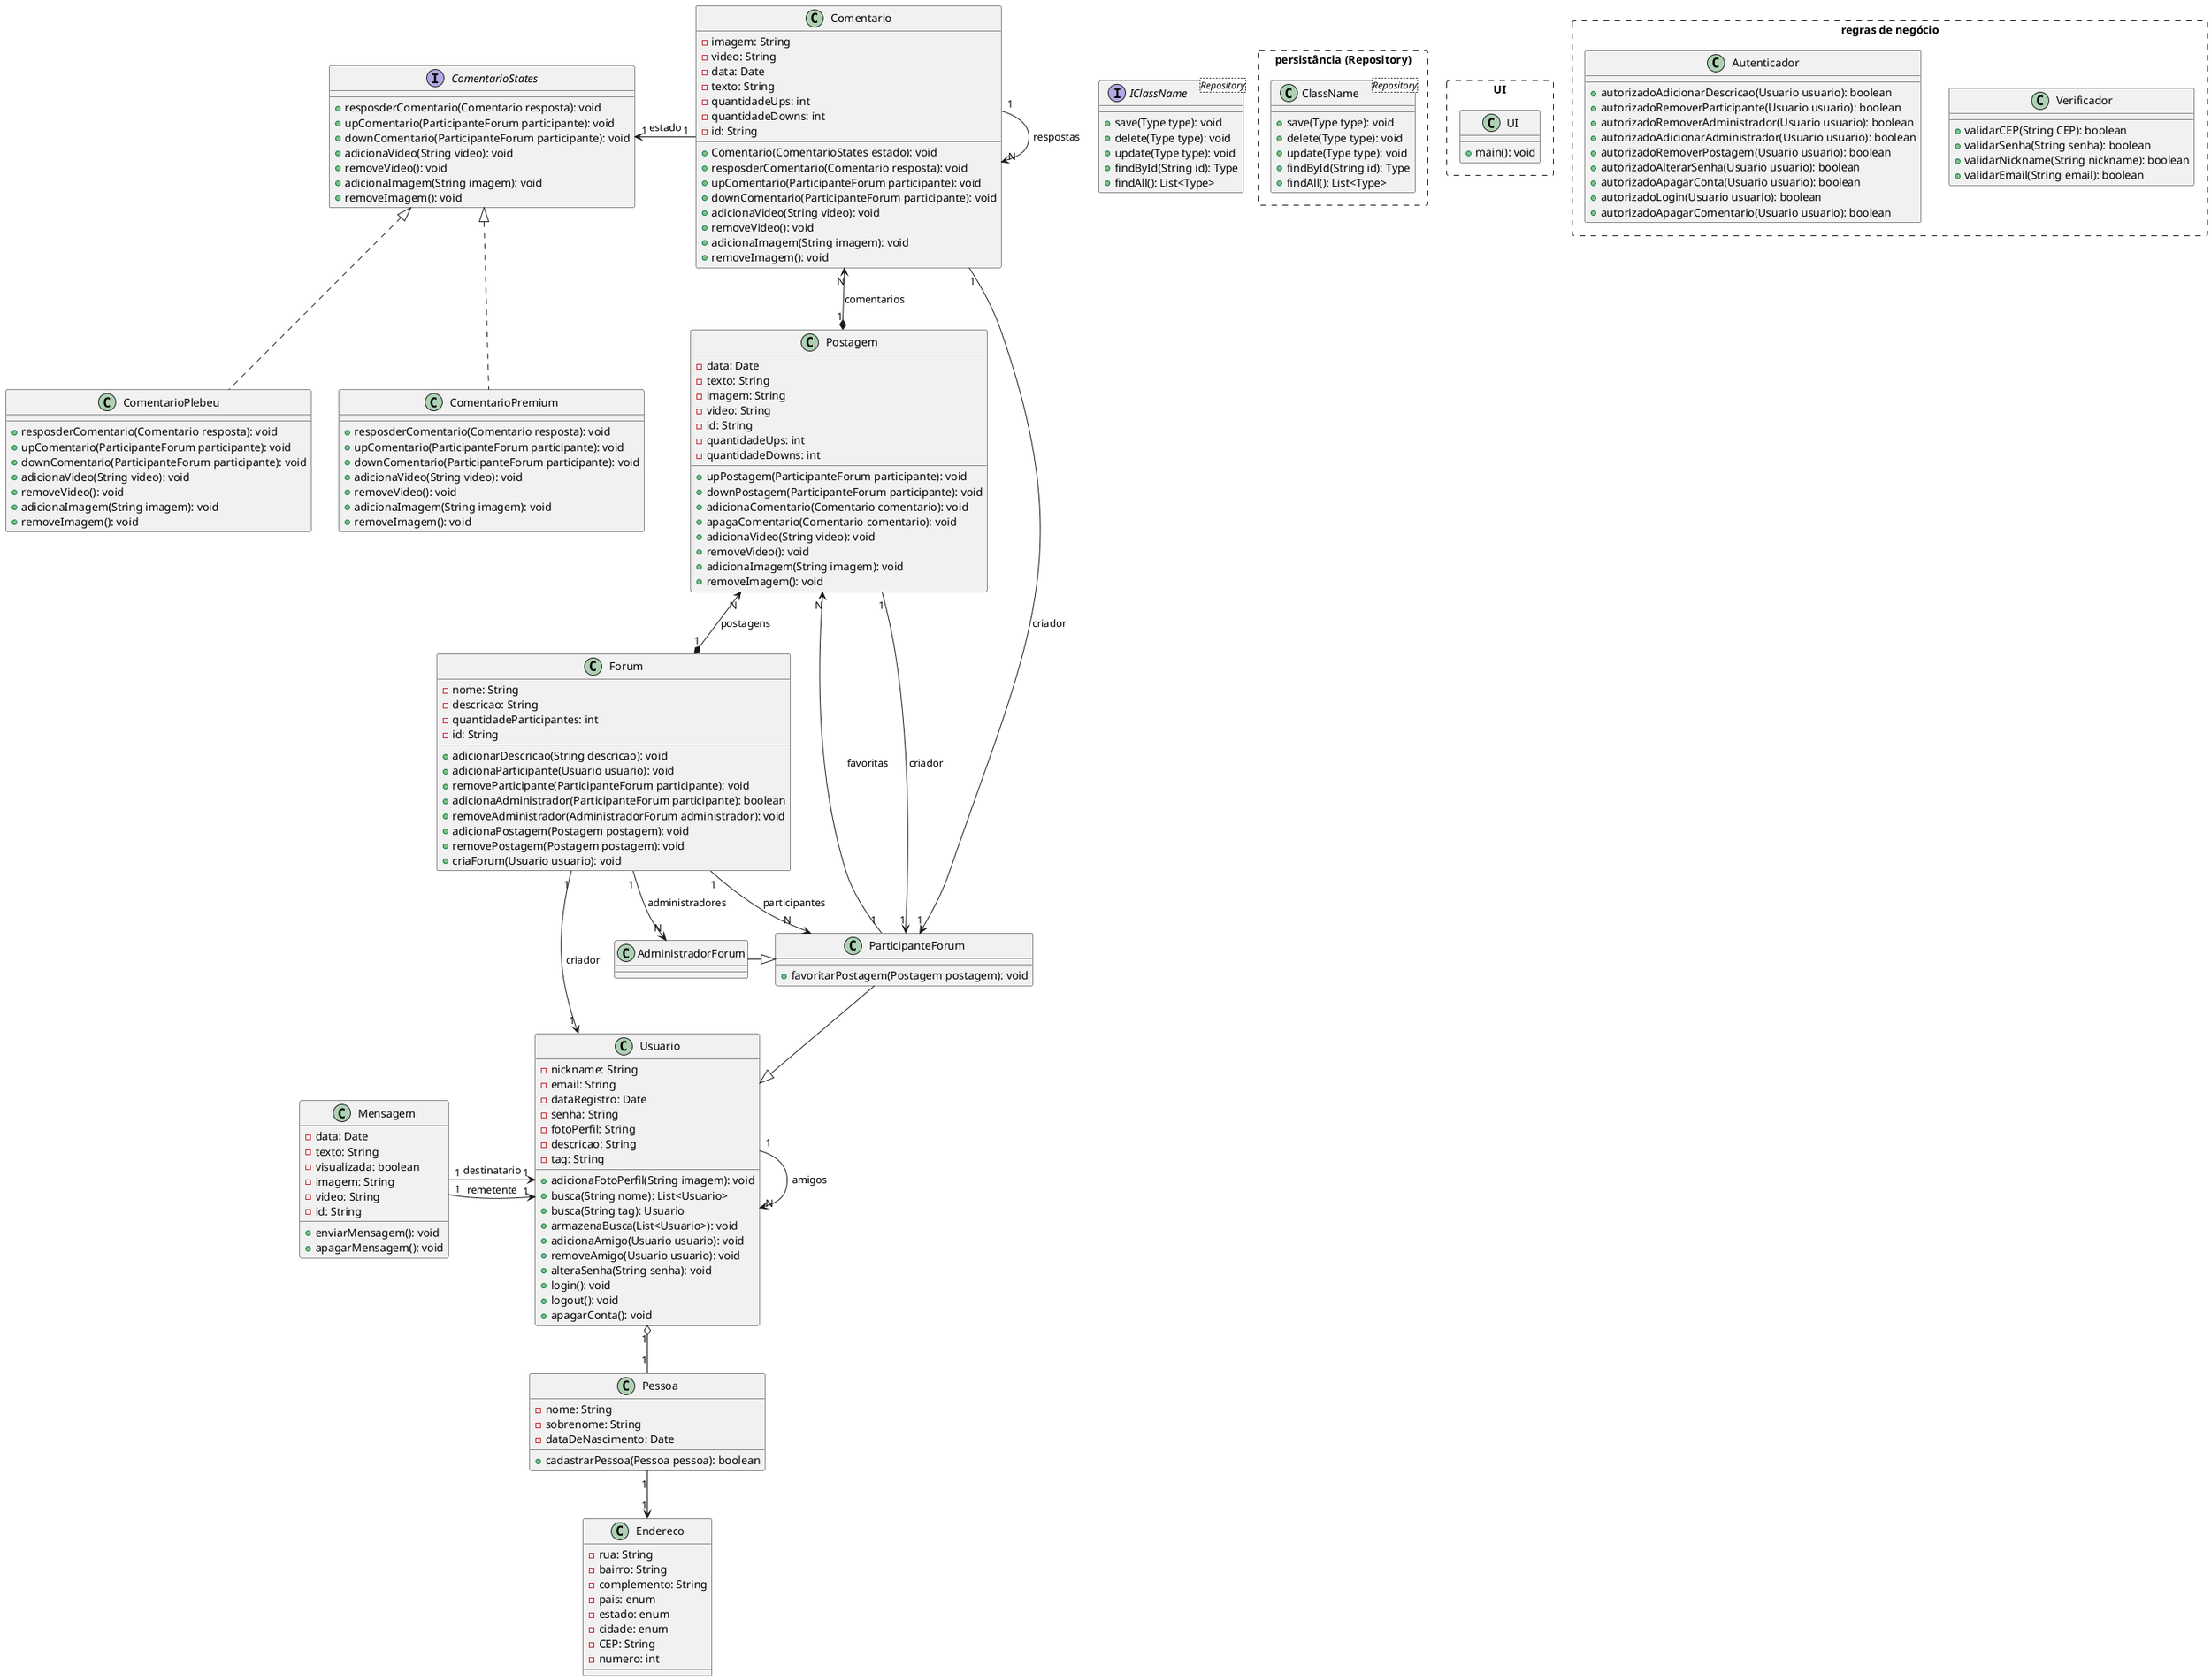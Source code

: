 @startuml diagrama

rectangle "persistância (Repository)" #line.dashed {
    class ClassName<Repository> {
+save(Type type): void
+delete(Type type): void
+update(Type type): void
+findById(String id): Type
+findAll(): List<Type>
    }
}

interface IClassName<Repository> {
+save(Type type): void
+delete(Type type): void
+update(Type type): void
+findById(String id): Type
+findAll(): List<Type>
}

rectangle "UI" #line.dashed {
class "UI" {
+main(): void
}
}


class Endereco {
-rua: String
-bairro: String
-complemento: String
-pais: enum
-estado: enum
-cidade: enum
-CEP: String
-numero: int
}

class Pessoa {
-nome: String
-sobrenome: String
-dataDeNascimento: Date
+cadastrarPessoa(Pessoa pessoa): boolean
}

class Usuario {
-nickname: String
-email: String
-dataRegistro: Date
-senha: String
-fotoPerfil: String
-descricao: String
-tag: String
+adicionaFotoPerfil(String imagem): void
+busca(String nome): List<Usuario>
+busca(String tag): Usuario
+armazenaBusca(List<Usuario>): void
+adicionaAmigo(Usuario usuario): void
+removeAmigo(Usuario usuario): void
+alteraSenha(String senha): void
+login(): void
+logout(): void
+apagarConta(): void
}

class Mensagem {
-data: Date
-texto: String
-visualizada: boolean
-imagem: String
-video: String
-id: String
+enviarMensagem(): void
+apagarMensagem(): void
}

class Forum {
-nome: String
-descricao: String
-quantidadeParticipantes: int
-id: String
+adicionarDescricao(String descricao): void
+adicionaParticipante(Usuario usuario): void
+removeParticipante(ParticipanteForum participante): void
+adicionaAdministrador(ParticipanteForum participante): boolean
+removeAdministrador(AdministradorForum administrador): void
+adicionaPostagem(Postagem postagem): void
+removePostagem(Postagem postagem): void
+criaForum(Usuario usuario): void
}

rectangle "regras de negócio" #line.dashed {
    class Verificador {
+validarCEP(String CEP): boolean
+validarSenha(String senha): boolean
+validarNickname(String nickname): boolean
+validarEmail(String email): boolean
}

class Autenticador {
+autorizadoAdicionarDescricao(Usuario usuario): boolean
+autorizadoRemoverParticipante(Usuario usuario): boolean
+autorizadoRemoverAdministrador(Usuario usuario): boolean
+autorizadoAdicionarAdministrador(Usuario usuario): boolean
+autorizadoRemoverPostagem(Usuario usuario): boolean
+autorizadoAlterarSenha(Usuario usuario): boolean
+autorizadoApagarConta(Usuario usuario): boolean
+autorizadoLogin(Usuario usuario): boolean
+autorizadoApagarComentario(Usuario usuario): boolean
}
}

class AdministradorForum {
}

class ParticipanteForum {
+favoritarPostagem(Postagem postagem): void
}

class Comentario{
-imagem: String
-video: String
-data: Date
-texto: String
-quantidadeUps: int
-quantidadeDowns: int
-id: String
+Comentario(ComentarioStates estado): void
+resposderComentario(Comentario resposta): void
+upComentario(ParticipanteForum participante): void
+downComentario(ParticipanteForum participante): void
+adicionaVideo(String video): void
+removeVideo(): void
+adicionaImagem(String imagem): void
+removeImagem(): void
}

class ComentarioPlebeu implements ComentarioStates {
+resposderComentario(Comentario resposta): void
+upComentario(ParticipanteForum participante): void
+downComentario(ParticipanteForum participante): void
+adicionaVideo(String video): void
+removeVideo(): void
+adicionaImagem(String imagem): void
+removeImagem(): void
}

interface ComentarioStates {
+resposderComentario(Comentario resposta): void
+upComentario(ParticipanteForum participante): void
+downComentario(ParticipanteForum participante): void
+adicionaVideo(String video): void
+removeVideo(): void
+adicionaImagem(String imagem): void
+removeImagem(): void
}

class ComentarioPremium implements ComentarioStates {
+resposderComentario(Comentario resposta): void
+upComentario(ParticipanteForum participante): void
+downComentario(ParticipanteForum participante): void
+adicionaVideo(String video): void
+removeVideo(): void
+adicionaImagem(String imagem): void
+removeImagem(): void
}

class Postagem {
-data: Date
-texto: String
-imagem: String
-video: String
-id: String
-quantidadeUps: int
-quantidadeDowns: int
+upPostagem(ParticipanteForum participante): void
+downPostagem(ParticipanteForum participante): void
+adicionaComentario(Comentario comentario): void
+apagaComentario(Comentario comentario): void
+adicionaVideo(String video): void
+removeVideo(): void
+adicionaImagem(String imagem): void
+removeImagem(): void
}  


Comentario "1" -left-> "1" ComentarioStates : estado
Forum "1" -left-> "1" Usuario : criador
Comentario "1" --> "1" ParticipanteForum : criador
Postagem "1" --> "1" ParticipanteForum : criador
ParticipanteForum "1" --> "N" Postagem : favoritas
Postagem "1" *-up-> "N" Comentario : comentarios
Comentario "1" -right-> "N" Comentario : respostas
Forum "1" -down-> "N" ParticipanteForum : participantes
Forum "1" -down-> "N" AdministradorForum : administradores
Forum "1" *-up-> "N" Postagem : postagens
ParticipanteForum --|> Usuario
AdministradorForum -right-|> ParticipanteForum
Usuario "1" --> "N" Usuario : amigos
Usuario "1" o-down- "1" Pessoa
Pessoa "1" -down-> "1" Endereco
Mensagem "1" -right-> "1" Usuario : remetente
Mensagem "1" -right-> "1" Usuario : destinatario
@enduml